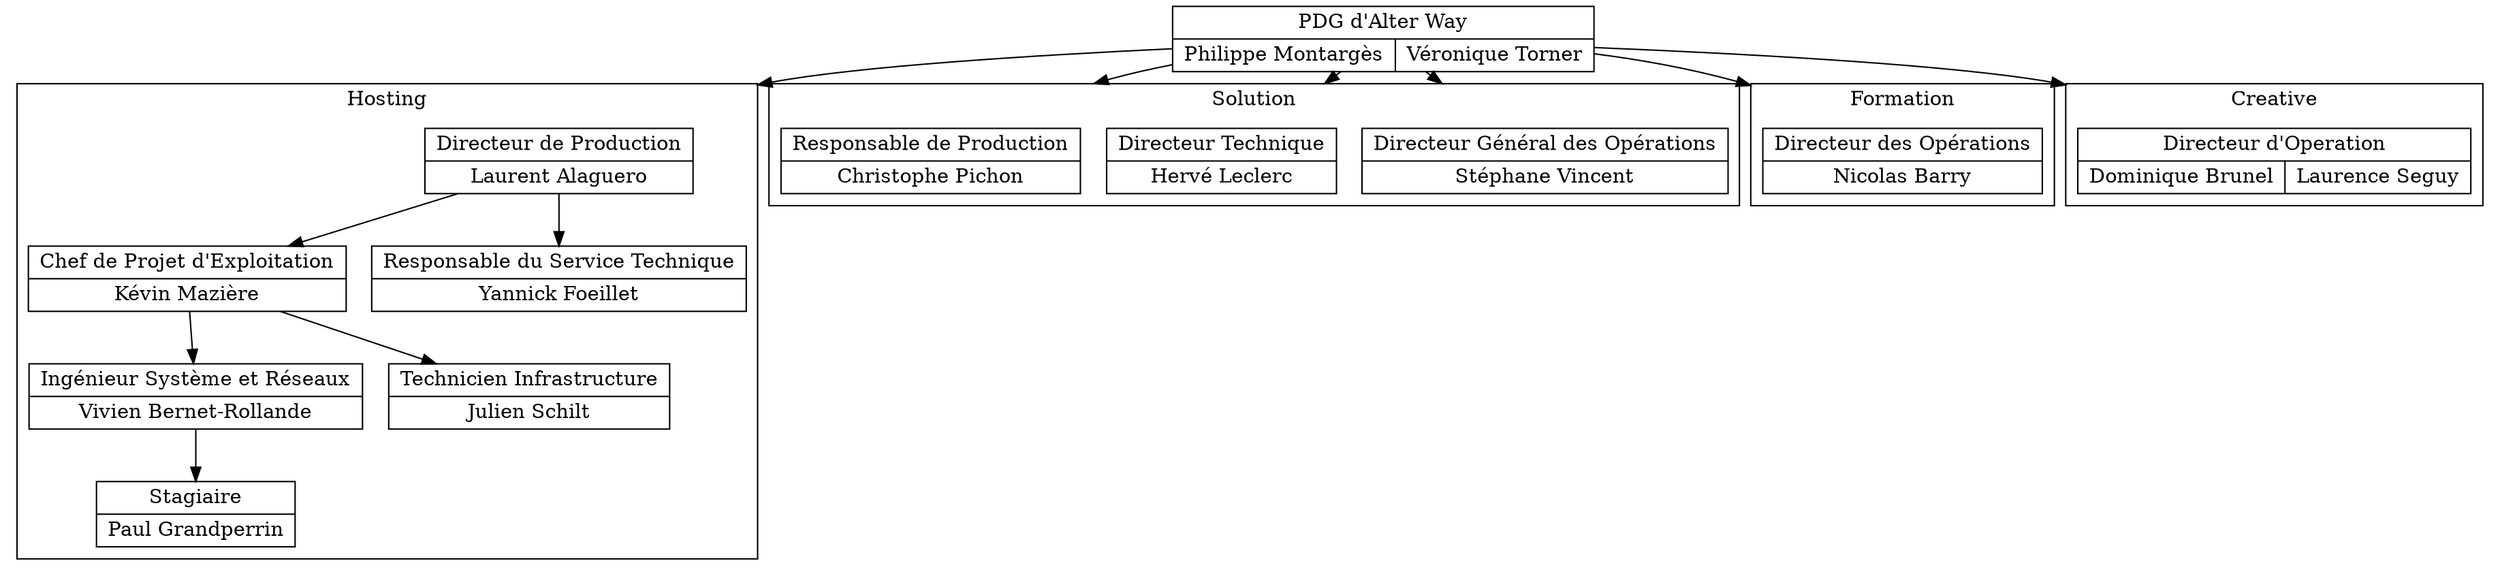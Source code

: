 digraph G
{
  compound=true;
  node [shape = record,height=0.1];
  pdg[label="{<f>PDG d'Alter Way |{<pm> Philippe Montargès|<vt> Véronique Torner}}"];
  la[headport=n,label="{<f>Directeur de Production| <nom> Laurent Alaguero}"];
  sv[label="{<f>Directeur Général des Opérations|<nom>Stéphane Vincent}"];
  hl[label="{<f>Directeur Technique|<nom>Hervé Leclerc}"];
  cp[label="{<f>Responsable de Production|<nom>Christophe Pichon}"];
  nb[label="{<f>Directeur des Opérations|<nom>Nicolas Barry}"];
  dbls[label="{<f>Directeur d'Operation|{<db>Dominique Brunel|<ls>Laurence Seguy}}"];
  km[label="{<f>Chef de Projet d'Exploitation|<nom>Kévin Mazière}"];
  yf[label="{<f>Responsable du Service Technique|<nom>Yannick Foeillet}"];
  vbr[label="{<f>Ingénieur Système et Réseaux|<nom>Vivien Bernet-Rollande}"];
  js[label="{<f>Technicien Infrastructure|<nom>Julien Schilt}"];
  pg[label="{<f>Stagiaire|<nom>Paul Grandperrin}"];
  
  pdg -> la[lhead=cluster0];
  pdg -> sv[lhead=cluster1];
  pdg -> hl[lhead=cluster1];
  pdg -> cp[lhead=cluster1];
  pdg -> nb[lhead=cluster3];
  pdg -> dbls[lhead=cluster2];
  la -> km;
  la -> yf;
  km -> vbr;
  km -> js;
  vbr -> pg;

  subgraph cluster0
  {
    label="Hosting";
    la;
		yf;
    km;
		js;
    vbr;
		pg;
  };

  subgraph cluster1
	{
		label="Solution";
		sv;
		hl;
		cp;
	};

  subgraph cluster2
	{
		label="Creative";
		dbls
	};
	
  subgraph cluster3
	{
		label="Formation";
		nb;
	};

}
